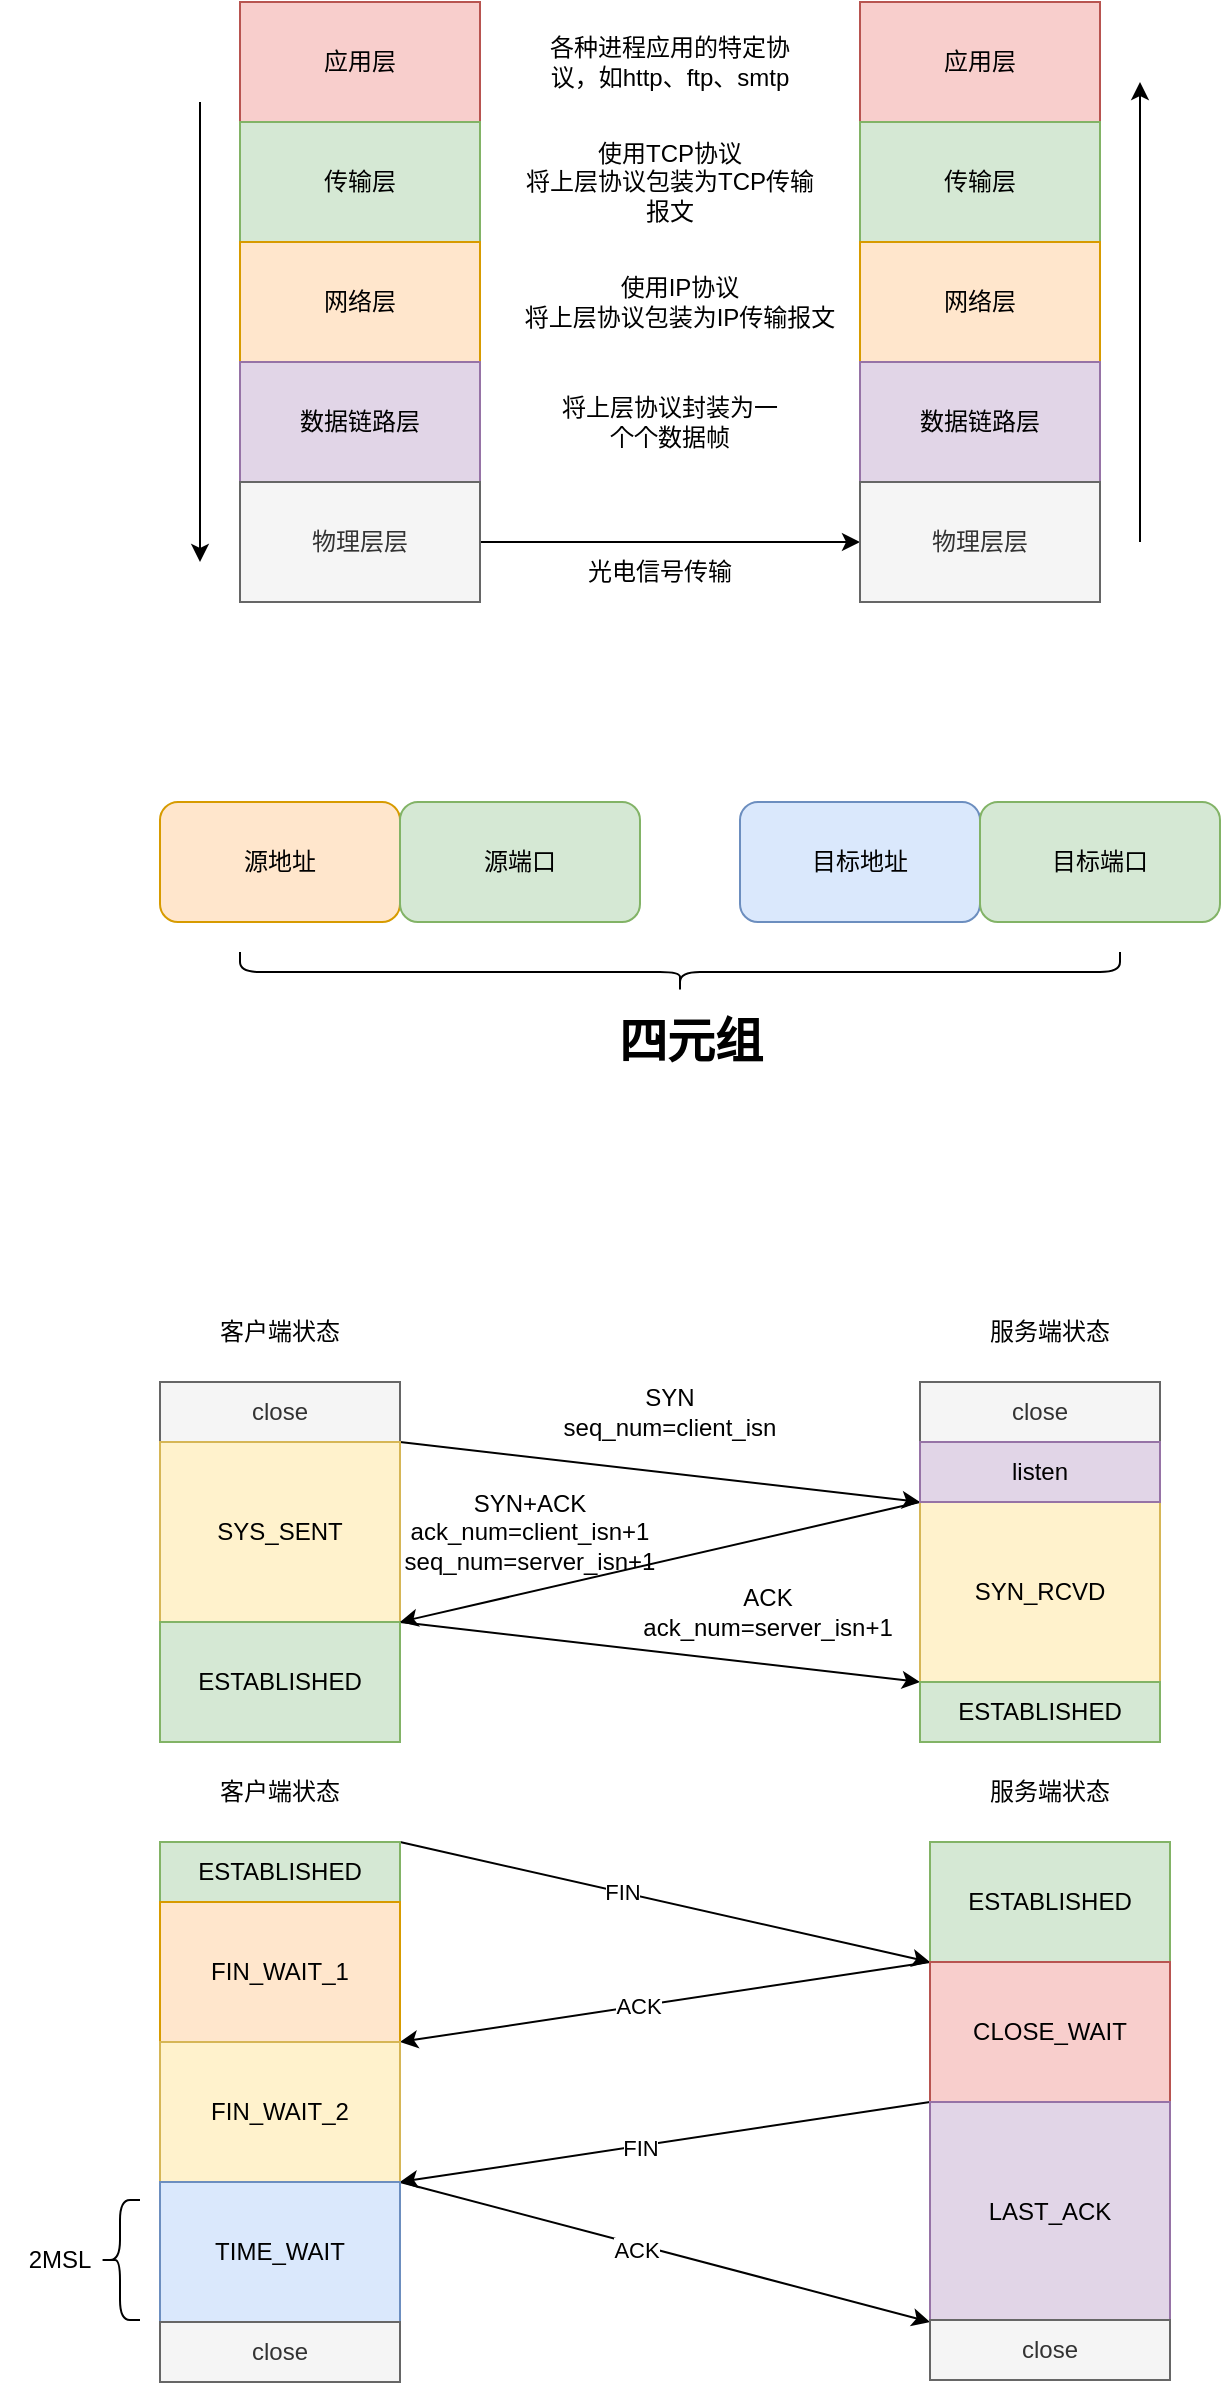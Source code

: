 <mxfile version="19.0.3" type="device"><diagram id="0XL-ix85uGApU7OWBrIK" name="第 1 页"><mxGraphModel dx="1038" dy="649" grid="1" gridSize="10" guides="1" tooltips="1" connect="1" arrows="1" fold="1" page="1" pageScale="1" pageWidth="827" pageHeight="1169" math="0" shadow="0"><root><mxCell id="0"/><mxCell id="1" parent="0"/><mxCell id="UvygQeSsc5DPR6-0phLO-1" value="应用层" style="rounded=0;whiteSpace=wrap;html=1;fillColor=#f8cecc;strokeColor=#b85450;" vertex="1" parent="1"><mxGeometry x="180" y="70" width="120" height="60" as="geometry"/></mxCell><mxCell id="UvygQeSsc5DPR6-0phLO-2" value="传输层" style="rounded=0;whiteSpace=wrap;html=1;fillColor=#d5e8d4;strokeColor=#82b366;" vertex="1" parent="1"><mxGeometry x="180" y="130" width="120" height="60" as="geometry"/></mxCell><mxCell id="UvygQeSsc5DPR6-0phLO-3" value="网络层" style="rounded=0;whiteSpace=wrap;html=1;fillColor=#ffe6cc;strokeColor=#d79b00;" vertex="1" parent="1"><mxGeometry x="180" y="190" width="120" height="60" as="geometry"/></mxCell><mxCell id="UvygQeSsc5DPR6-0phLO-4" value="数据链路层" style="rounded=0;whiteSpace=wrap;html=1;fillColor=#e1d5e7;strokeColor=#9673a6;" vertex="1" parent="1"><mxGeometry x="180" y="250" width="120" height="60" as="geometry"/></mxCell><mxCell id="UvygQeSsc5DPR6-0phLO-12" style="edgeStyle=orthogonalEdgeStyle;rounded=0;orthogonalLoop=1;jettySize=auto;html=1;exitX=1;exitY=0.5;exitDx=0;exitDy=0;" edge="1" parent="1" source="UvygQeSsc5DPR6-0phLO-5" target="UvygQeSsc5DPR6-0phLO-10"><mxGeometry relative="1" as="geometry"/></mxCell><mxCell id="UvygQeSsc5DPR6-0phLO-5" value="物理层层" style="rounded=0;whiteSpace=wrap;html=1;fillColor=#f5f5f5;strokeColor=#666666;fontColor=#333333;" vertex="1" parent="1"><mxGeometry x="180" y="310" width="120" height="60" as="geometry"/></mxCell><mxCell id="UvygQeSsc5DPR6-0phLO-6" value="应用层" style="rounded=0;whiteSpace=wrap;html=1;fillColor=#f8cecc;strokeColor=#b85450;" vertex="1" parent="1"><mxGeometry x="490" y="70" width="120" height="60" as="geometry"/></mxCell><mxCell id="UvygQeSsc5DPR6-0phLO-7" value="传输层" style="rounded=0;whiteSpace=wrap;html=1;fillColor=#d5e8d4;strokeColor=#82b366;" vertex="1" parent="1"><mxGeometry x="490" y="130" width="120" height="60" as="geometry"/></mxCell><mxCell id="UvygQeSsc5DPR6-0phLO-8" value="网络层" style="rounded=0;whiteSpace=wrap;html=1;fillColor=#ffe6cc;strokeColor=#d79b00;" vertex="1" parent="1"><mxGeometry x="490" y="190" width="120" height="60" as="geometry"/></mxCell><mxCell id="UvygQeSsc5DPR6-0phLO-9" value="数据链路层" style="rounded=0;whiteSpace=wrap;html=1;fillColor=#e1d5e7;strokeColor=#9673a6;" vertex="1" parent="1"><mxGeometry x="490" y="250" width="120" height="60" as="geometry"/></mxCell><mxCell id="UvygQeSsc5DPR6-0phLO-10" value="物理层层" style="rounded=0;whiteSpace=wrap;html=1;fillColor=#f5f5f5;strokeColor=#666666;fontColor=#333333;" vertex="1" parent="1"><mxGeometry x="490" y="310" width="120" height="60" as="geometry"/></mxCell><mxCell id="UvygQeSsc5DPR6-0phLO-11" value="" style="endArrow=classic;html=1;rounded=0;" edge="1" parent="1"><mxGeometry width="50" height="50" relative="1" as="geometry"><mxPoint x="160" y="120" as="sourcePoint"/><mxPoint x="160" y="350" as="targetPoint"/></mxGeometry></mxCell><mxCell id="UvygQeSsc5DPR6-0phLO-13" value="" style="endArrow=classic;html=1;rounded=0;" edge="1" parent="1"><mxGeometry width="50" height="50" relative="1" as="geometry"><mxPoint x="630" y="340" as="sourcePoint"/><mxPoint x="630" y="110" as="targetPoint"/></mxGeometry></mxCell><mxCell id="UvygQeSsc5DPR6-0phLO-14" value="各种进程应用的特定协议，如http、ftp、smtp" style="text;html=1;strokeColor=none;fillColor=none;align=center;verticalAlign=middle;whiteSpace=wrap;rounded=0;" vertex="1" parent="1"><mxGeometry x="330" y="85" width="130" height="30" as="geometry"/></mxCell><mxCell id="UvygQeSsc5DPR6-0phLO-16" value="使用TCP协议&lt;br&gt;将上层协议包装为TCP传输报文" style="text;html=1;strokeColor=none;fillColor=none;align=center;verticalAlign=middle;whiteSpace=wrap;rounded=0;" vertex="1" parent="1"><mxGeometry x="320" y="145" width="150" height="30" as="geometry"/></mxCell><mxCell id="UvygQeSsc5DPR6-0phLO-17" value="使用IP协议&lt;br&gt;将上层协议包装为IP传输报文" style="text;html=1;strokeColor=none;fillColor=none;align=center;verticalAlign=middle;whiteSpace=wrap;rounded=0;" vertex="1" parent="1"><mxGeometry x="320" y="205" width="160" height="30" as="geometry"/></mxCell><mxCell id="UvygQeSsc5DPR6-0phLO-18" value="将上层协议封装为一个个数据帧" style="text;html=1;strokeColor=none;fillColor=none;align=center;verticalAlign=middle;whiteSpace=wrap;rounded=0;" vertex="1" parent="1"><mxGeometry x="335" y="265" width="120" height="30" as="geometry"/></mxCell><mxCell id="UvygQeSsc5DPR6-0phLO-19" value="光电信号传输" style="text;html=1;strokeColor=none;fillColor=none;align=center;verticalAlign=middle;whiteSpace=wrap;rounded=0;" vertex="1" parent="1"><mxGeometry x="330" y="340" width="120" height="30" as="geometry"/></mxCell><mxCell id="UvygQeSsc5DPR6-0phLO-20" value="源地址" style="rounded=1;whiteSpace=wrap;html=1;fillColor=#ffe6cc;strokeColor=#d79b00;" vertex="1" parent="1"><mxGeometry x="140" y="470" width="120" height="60" as="geometry"/></mxCell><mxCell id="UvygQeSsc5DPR6-0phLO-21" value="源端口" style="rounded=1;whiteSpace=wrap;html=1;fillColor=#d5e8d4;strokeColor=#82b366;" vertex="1" parent="1"><mxGeometry x="260" y="470" width="120" height="60" as="geometry"/></mxCell><mxCell id="UvygQeSsc5DPR6-0phLO-22" value="&lt;span style=&quot;&quot;&gt;目标地址&lt;/span&gt;" style="rounded=1;whiteSpace=wrap;html=1;fillColor=#dae8fc;strokeColor=#6c8ebf;" vertex="1" parent="1"><mxGeometry x="430" y="470" width="120" height="60" as="geometry"/></mxCell><mxCell id="UvygQeSsc5DPR6-0phLO-23" value="&lt;span style=&quot;&quot;&gt;目标端口&lt;/span&gt;" style="rounded=1;whiteSpace=wrap;html=1;fillColor=#d5e8d4;strokeColor=#82b366;" vertex="1" parent="1"><mxGeometry x="550" y="470" width="120" height="60" as="geometry"/></mxCell><mxCell id="UvygQeSsc5DPR6-0phLO-24" value="" style="shape=curlyBracket;whiteSpace=wrap;html=1;rounded=1;flipH=1;rotation=90;" vertex="1" parent="1"><mxGeometry x="390" y="335" width="20" height="440" as="geometry"/></mxCell><mxCell id="UvygQeSsc5DPR6-0phLO-25" value="四元组" style="text;strokeColor=none;fillColor=none;html=1;fontSize=24;fontStyle=1;verticalAlign=middle;align=center;" vertex="1" parent="1"><mxGeometry x="355" y="570" width="100" height="40" as="geometry"/></mxCell><mxCell id="UvygQeSsc5DPR6-0phLO-38" style="edgeStyle=none;rounded=0;orthogonalLoop=1;jettySize=auto;html=1;exitX=1;exitY=1;exitDx=0;exitDy=0;entryX=0;entryY=1;entryDx=0;entryDy=0;" edge="1" parent="1" source="UvygQeSsc5DPR6-0phLO-26" target="UvygQeSsc5DPR6-0phLO-35"><mxGeometry relative="1" as="geometry"/></mxCell><mxCell id="UvygQeSsc5DPR6-0phLO-26" value="close" style="rounded=0;whiteSpace=wrap;html=1;fillColor=#f5f5f5;strokeColor=#666666;fontColor=#333333;" vertex="1" parent="1"><mxGeometry x="140" y="760" width="120" height="30" as="geometry"/></mxCell><mxCell id="UvygQeSsc5DPR6-0phLO-27" value="SYS_SENT" style="rounded=0;whiteSpace=wrap;html=1;fillColor=#fff2cc;strokeColor=#d6b656;" vertex="1" parent="1"><mxGeometry x="140" y="790" width="120" height="90" as="geometry"/></mxCell><mxCell id="UvygQeSsc5DPR6-0phLO-40" style="edgeStyle=none;rounded=0;orthogonalLoop=1;jettySize=auto;html=1;exitX=1;exitY=0;exitDx=0;exitDy=0;entryX=0;entryY=0;entryDx=0;entryDy=0;" edge="1" parent="1" source="UvygQeSsc5DPR6-0phLO-28" target="UvygQeSsc5DPR6-0phLO-34"><mxGeometry relative="1" as="geometry"/></mxCell><mxCell id="UvygQeSsc5DPR6-0phLO-28" value="ESTABLISHED" style="rounded=0;whiteSpace=wrap;html=1;fillColor=#d5e8d4;strokeColor=#82b366;" vertex="1" parent="1"><mxGeometry x="140" y="880" width="120" height="60" as="geometry"/></mxCell><mxCell id="UvygQeSsc5DPR6-0phLO-31" value="客户端状态" style="text;html=1;strokeColor=none;fillColor=none;align=center;verticalAlign=middle;whiteSpace=wrap;rounded=0;" vertex="1" parent="1"><mxGeometry x="165" y="720" width="70" height="30" as="geometry"/></mxCell><mxCell id="UvygQeSsc5DPR6-0phLO-32" value="close" style="rounded=0;whiteSpace=wrap;html=1;fillColor=#f5f5f5;strokeColor=#666666;fontColor=#333333;" vertex="1" parent="1"><mxGeometry x="520" y="760" width="120" height="30" as="geometry"/></mxCell><mxCell id="UvygQeSsc5DPR6-0phLO-39" style="edgeStyle=none;rounded=0;orthogonalLoop=1;jettySize=auto;html=1;exitX=0;exitY=0;exitDx=0;exitDy=0;entryX=1;entryY=0;entryDx=0;entryDy=0;" edge="1" parent="1" source="UvygQeSsc5DPR6-0phLO-33" target="UvygQeSsc5DPR6-0phLO-28"><mxGeometry relative="1" as="geometry"><mxPoint x="290" y="880" as="targetPoint"/></mxGeometry></mxCell><mxCell id="UvygQeSsc5DPR6-0phLO-33" value="SYN_RCVD" style="rounded=0;whiteSpace=wrap;html=1;fillColor=#fff2cc;strokeColor=#d6b656;" vertex="1" parent="1"><mxGeometry x="520" y="820" width="120" height="90" as="geometry"/></mxCell><mxCell id="UvygQeSsc5DPR6-0phLO-34" value="ESTABLISHED" style="rounded=0;whiteSpace=wrap;html=1;fillColor=#d5e8d4;strokeColor=#82b366;" vertex="1" parent="1"><mxGeometry x="520" y="910" width="120" height="30" as="geometry"/></mxCell><mxCell id="UvygQeSsc5DPR6-0phLO-35" value="listen" style="rounded=0;whiteSpace=wrap;html=1;fillColor=#e1d5e7;strokeColor=#9673a6;" vertex="1" parent="1"><mxGeometry x="520" y="790" width="120" height="30" as="geometry"/></mxCell><mxCell id="UvygQeSsc5DPR6-0phLO-36" value="服务端状态" style="text;html=1;strokeColor=none;fillColor=none;align=center;verticalAlign=middle;whiteSpace=wrap;rounded=0;" vertex="1" parent="1"><mxGeometry x="550" y="720" width="70" height="30" as="geometry"/></mxCell><mxCell id="UvygQeSsc5DPR6-0phLO-41" value="SYN&lt;br&gt;seq_num=client_isn" style="text;html=1;strokeColor=none;fillColor=none;align=center;verticalAlign=middle;whiteSpace=wrap;rounded=0;" vertex="1" parent="1"><mxGeometry x="365" y="760" width="60" height="30" as="geometry"/></mxCell><mxCell id="UvygQeSsc5DPR6-0phLO-42" value="SYN+ACK&lt;br&gt;ack_num=client_isn+1&lt;br&gt;seq_num=server_isn+1" style="text;html=1;strokeColor=none;fillColor=none;align=center;verticalAlign=middle;whiteSpace=wrap;rounded=0;" vertex="1" parent="1"><mxGeometry x="295" y="820" width="60" height="30" as="geometry"/></mxCell><mxCell id="UvygQeSsc5DPR6-0phLO-44" value="ACK&lt;br&gt;ack_num=server_isn+1" style="text;html=1;strokeColor=none;fillColor=none;align=center;verticalAlign=middle;whiteSpace=wrap;rounded=0;" vertex="1" parent="1"><mxGeometry x="414" y="860" width="60" height="30" as="geometry"/></mxCell><mxCell id="UvygQeSsc5DPR6-0phLO-45" style="edgeStyle=none;rounded=0;orthogonalLoop=1;jettySize=auto;html=1;exitX=1;exitY=0;exitDx=0;exitDy=0;entryX=0;entryY=1;entryDx=0;entryDy=0;" edge="1" parent="1" source="UvygQeSsc5DPR6-0phLO-46" target="UvygQeSsc5DPR6-0phLO-47"><mxGeometry relative="1" as="geometry"/></mxCell><mxCell id="UvygQeSsc5DPR6-0phLO-64" value="FIN" style="edgeLabel;html=1;align=center;verticalAlign=middle;resizable=0;points=[];" vertex="1" connectable="0" parent="UvygQeSsc5DPR6-0phLO-45"><mxGeometry x="-0.164" relative="1" as="geometry"><mxPoint as="offset"/></mxGeometry></mxCell><mxCell id="UvygQeSsc5DPR6-0phLO-46" value="ESTABLISHED" style="rounded=0;whiteSpace=wrap;html=1;fillColor=#d5e8d4;strokeColor=#82b366;" vertex="1" parent="1"><mxGeometry x="140" y="990" width="120" height="30" as="geometry"/></mxCell><mxCell id="UvygQeSsc5DPR6-0phLO-47" value="ESTABLISHED" style="rounded=0;whiteSpace=wrap;html=1;fillColor=#d5e8d4;strokeColor=#82b366;" vertex="1" parent="1"><mxGeometry x="525" y="990" width="120" height="60" as="geometry"/></mxCell><mxCell id="UvygQeSsc5DPR6-0phLO-48" value="客户端状态" style="text;html=1;strokeColor=none;fillColor=none;align=center;verticalAlign=middle;whiteSpace=wrap;rounded=0;" vertex="1" parent="1"><mxGeometry x="165" y="950" width="70" height="30" as="geometry"/></mxCell><mxCell id="UvygQeSsc5DPR6-0phLO-49" value="服务端状态" style="text;html=1;strokeColor=none;fillColor=none;align=center;verticalAlign=middle;whiteSpace=wrap;rounded=0;" vertex="1" parent="1"><mxGeometry x="550" y="950" width="70" height="30" as="geometry"/></mxCell><mxCell id="UvygQeSsc5DPR6-0phLO-50" value="FIN_WAIT_1" style="rounded=0;whiteSpace=wrap;html=1;fillColor=#ffe6cc;strokeColor=#d79b00;" vertex="1" parent="1"><mxGeometry x="140" y="1020" width="120" height="70" as="geometry"/></mxCell><mxCell id="UvygQeSsc5DPR6-0phLO-53" style="edgeStyle=none;rounded=0;orthogonalLoop=1;jettySize=auto;html=1;exitX=0;exitY=0;exitDx=0;exitDy=0;entryX=1;entryY=1;entryDx=0;entryDy=0;" edge="1" parent="1" source="UvygQeSsc5DPR6-0phLO-51" target="UvygQeSsc5DPR6-0phLO-50"><mxGeometry relative="1" as="geometry"/></mxCell><mxCell id="UvygQeSsc5DPR6-0phLO-65" value="ACK" style="edgeLabel;html=1;align=center;verticalAlign=middle;resizable=0;points=[];" vertex="1" connectable="0" parent="UvygQeSsc5DPR6-0phLO-53"><mxGeometry x="0.103" relative="1" as="geometry"><mxPoint as="offset"/></mxGeometry></mxCell><mxCell id="UvygQeSsc5DPR6-0phLO-55" style="edgeStyle=none;rounded=0;orthogonalLoop=1;jettySize=auto;html=1;exitX=0;exitY=1;exitDx=0;exitDy=0;entryX=1;entryY=1;entryDx=0;entryDy=0;" edge="1" parent="1" source="UvygQeSsc5DPR6-0phLO-51" target="UvygQeSsc5DPR6-0phLO-54"><mxGeometry relative="1" as="geometry"/></mxCell><mxCell id="UvygQeSsc5DPR6-0phLO-66" value="FIN" style="edgeLabel;html=1;align=center;verticalAlign=middle;resizable=0;points=[];" vertex="1" connectable="0" parent="UvygQeSsc5DPR6-0phLO-55"><mxGeometry x="0.097" y="1" relative="1" as="geometry"><mxPoint as="offset"/></mxGeometry></mxCell><mxCell id="UvygQeSsc5DPR6-0phLO-51" value="CLOSE_WAIT" style="rounded=0;whiteSpace=wrap;html=1;fillColor=#f8cecc;strokeColor=#b85450;" vertex="1" parent="1"><mxGeometry x="525" y="1050" width="120" height="70" as="geometry"/></mxCell><mxCell id="UvygQeSsc5DPR6-0phLO-54" value="FIN_WAIT_2" style="rounded=0;whiteSpace=wrap;html=1;fillColor=#fff2cc;strokeColor=#d6b656;" vertex="1" parent="1"><mxGeometry x="140" y="1090" width="120" height="70" as="geometry"/></mxCell><mxCell id="UvygQeSsc5DPR6-0phLO-58" style="edgeStyle=none;rounded=0;orthogonalLoop=1;jettySize=auto;html=1;exitX=1;exitY=0;exitDx=0;exitDy=0;entryX=0;entryY=1;entryDx=0;entryDy=0;" edge="1" parent="1" source="UvygQeSsc5DPR6-0phLO-56" target="UvygQeSsc5DPR6-0phLO-57"><mxGeometry relative="1" as="geometry"/></mxCell><mxCell id="UvygQeSsc5DPR6-0phLO-67" value="ACK" style="edgeLabel;html=1;align=center;verticalAlign=middle;resizable=0;points=[];" vertex="1" connectable="0" parent="UvygQeSsc5DPR6-0phLO-58"><mxGeometry x="-0.105" y="-3" relative="1" as="geometry"><mxPoint as="offset"/></mxGeometry></mxCell><mxCell id="UvygQeSsc5DPR6-0phLO-56" value="TIME_WAIT" style="rounded=0;whiteSpace=wrap;html=1;fillColor=#dae8fc;strokeColor=#6c8ebf;" vertex="1" parent="1"><mxGeometry x="140" y="1160" width="120" height="70" as="geometry"/></mxCell><mxCell id="UvygQeSsc5DPR6-0phLO-57" value="LAST_ACK" style="rounded=0;whiteSpace=wrap;html=1;fillColor=#e1d5e7;strokeColor=#9673a6;" vertex="1" parent="1"><mxGeometry x="525" y="1120" width="120" height="110" as="geometry"/></mxCell><mxCell id="UvygQeSsc5DPR6-0phLO-59" value="close" style="rounded=0;whiteSpace=wrap;html=1;fillColor=#f5f5f5;strokeColor=#666666;fontColor=#333333;" vertex="1" parent="1"><mxGeometry x="140" y="1230" width="120" height="30" as="geometry"/></mxCell><mxCell id="UvygQeSsc5DPR6-0phLO-60" value="close" style="rounded=0;whiteSpace=wrap;html=1;fillColor=#f5f5f5;strokeColor=#666666;fontColor=#333333;" vertex="1" parent="1"><mxGeometry x="525" y="1229" width="120" height="30" as="geometry"/></mxCell><mxCell id="UvygQeSsc5DPR6-0phLO-62" value="" style="shape=curlyBracket;whiteSpace=wrap;html=1;rounded=1;" vertex="1" parent="1"><mxGeometry x="110" y="1169" width="20" height="60" as="geometry"/></mxCell><mxCell id="UvygQeSsc5DPR6-0phLO-63" value="2MSL" style="text;html=1;strokeColor=none;fillColor=none;align=center;verticalAlign=middle;whiteSpace=wrap;rounded=0;" vertex="1" parent="1"><mxGeometry x="60" y="1184" width="60" height="30" as="geometry"/></mxCell></root></mxGraphModel></diagram></mxfile>